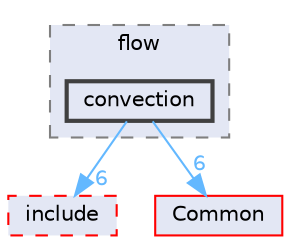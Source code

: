 digraph "SU2_CFD/src/numerics/flow/convection"
{
 // LATEX_PDF_SIZE
  bgcolor="transparent";
  edge [fontname=Helvetica,fontsize=10,labelfontname=Helvetica,labelfontsize=10];
  node [fontname=Helvetica,fontsize=10,shape=box,height=0.2,width=0.4];
  compound=true
  subgraph clusterdir_96d1af8bdd504edf51560b76c93e74b8 {
    graph [ bgcolor="#e3e7f4", pencolor="grey50", label="flow", fontname=Helvetica,fontsize=10 style="filled,dashed", URL="dir_96d1af8bdd504edf51560b76c93e74b8.html",tooltip=""]
  dir_0623370592f6a0dee55714b0b9fb7941 [label="convection", fillcolor="#e3e7f4", color="grey25", style="filled,bold", URL="dir_0623370592f6a0dee55714b0b9fb7941.html",tooltip=""];
  }
  dir_3b735dd5547717c34264cbbbba892a8a [label="include", fillcolor="#e3e7f4", color="red", style="filled,dashed", URL="dir_3b735dd5547717c34264cbbbba892a8a.html",tooltip=""];
  dir_4ab6b4cc6a7edbff49100e9123df213f [label="Common", fillcolor="#e3e7f4", color="red", style="filled", URL="dir_4ab6b4cc6a7edbff49100e9123df213f.html",tooltip=""];
  dir_0623370592f6a0dee55714b0b9fb7941->dir_3b735dd5547717c34264cbbbba892a8a [headlabel="6", labeldistance=1.5 headhref="dir_000016_000047.html" href="dir_000016_000047.html" color="steelblue1" fontcolor="steelblue1"];
  dir_0623370592f6a0dee55714b0b9fb7941->dir_4ab6b4cc6a7edbff49100e9123df213f [headlabel="6", labeldistance=1.5 headhref="dir_000016_000008.html" href="dir_000016_000008.html" color="steelblue1" fontcolor="steelblue1"];
}

